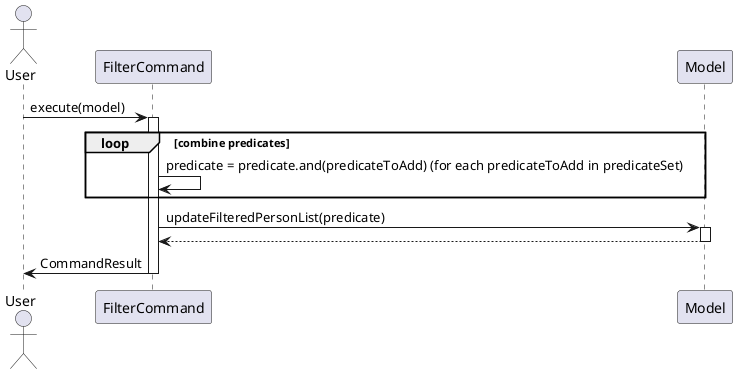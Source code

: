 @startuml
actor User

participant FilterCommand
participant Model

User -> FilterCommand: execute(model)
activate FilterCommand


loop combine predicates

    FilterCommand -> FilterCommand: predicate = predicate.and(predicateToAdd) (for each predicateToAdd in predicateSet)
end

FilterCommand -> Model: updateFilteredPersonList(predicate)
activate Model
Model --> FilterCommand:
deactivate Model

FilterCommand -> User: CommandResult

deactivate FilterCommand
@enduml
